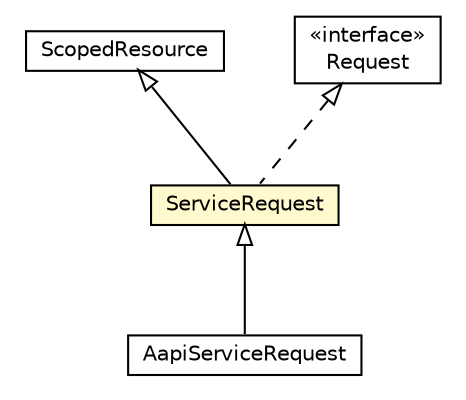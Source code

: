 #!/usr/local/bin/dot
#
# Class diagram 
# Generated by UMLGraph version R5_6-24-gf6e263 (http://www.umlgraph.org/)
#

digraph G {
	edge [fontname="Helvetica",fontsize=10,labelfontname="Helvetica",labelfontsize=10];
	node [fontname="Helvetica",fontsize=10,shape=plaintext];
	nodesep=0.25;
	ranksep=0.5;
	// org.universAAL.middleware.rdf.ScopedResource
	c344233 [label=<<table title="org.universAAL.middleware.rdf.ScopedResource" border="0" cellborder="1" cellspacing="0" cellpadding="2" port="p" href="../rdf/ScopedResource.html">
		<tr><td><table border="0" cellspacing="0" cellpadding="1">
<tr><td align="center" balign="center"> ScopedResource </td></tr>
		</table></td></tr>
		</table>>, URL="../rdf/ScopedResource.html", fontname="Helvetica", fontcolor="black", fontsize=10.0];
	// org.universAAL.middleware.bus.model.matchable.Request
	c344435 [label=<<table title="org.universAAL.middleware.bus.model.matchable.Request" border="0" cellborder="1" cellspacing="0" cellpadding="2" port="p" href="../bus/model/matchable/Request.html">
		<tr><td><table border="0" cellspacing="0" cellpadding="1">
<tr><td align="center" balign="center"> &#171;interface&#187; </td></tr>
<tr><td align="center" balign="center"> Request </td></tr>
		</table></td></tr>
		</table>>, URL="../bus/model/matchable/Request.html", fontname="Helvetica", fontcolor="black", fontsize=10.0];
	// org.universAAL.middleware.service.ServiceRequest
	c344492 [label=<<table title="org.universAAL.middleware.service.ServiceRequest" border="0" cellborder="1" cellspacing="0" cellpadding="2" port="p" bgcolor="lemonChiffon" href="./ServiceRequest.html">
		<tr><td><table border="0" cellspacing="0" cellpadding="1">
<tr><td align="center" balign="center"> ServiceRequest </td></tr>
		</table></td></tr>
		</table>>, URL="./ServiceRequest.html", fontname="Helvetica", fontcolor="black", fontsize=10.0];
	// org.universAAL.middleware.service.aapi.AapiServiceRequest
	c344499 [label=<<table title="org.universAAL.middleware.service.aapi.AapiServiceRequest" border="0" cellborder="1" cellspacing="0" cellpadding="2" port="p" href="./aapi/AapiServiceRequest.html">
		<tr><td><table border="0" cellspacing="0" cellpadding="1">
<tr><td align="center" balign="center"> AapiServiceRequest </td></tr>
		</table></td></tr>
		</table>>, URL="./aapi/AapiServiceRequest.html", fontname="Helvetica", fontcolor="black", fontsize=10.0];
	//org.universAAL.middleware.service.ServiceRequest extends org.universAAL.middleware.rdf.ScopedResource
	c344233:p -> c344492:p [dir=back,arrowtail=empty];
	//org.universAAL.middleware.service.ServiceRequest implements org.universAAL.middleware.bus.model.matchable.Request
	c344435:p -> c344492:p [dir=back,arrowtail=empty,style=dashed];
	//org.universAAL.middleware.service.aapi.AapiServiceRequest extends org.universAAL.middleware.service.ServiceRequest
	c344492:p -> c344499:p [dir=back,arrowtail=empty];
}

